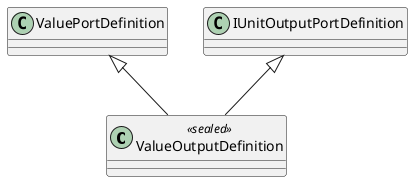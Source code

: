 @startuml
class ValueOutputDefinition <<sealed>> {
}
ValuePortDefinition <|-- ValueOutputDefinition
IUnitOutputPortDefinition <|-- ValueOutputDefinition
@enduml
